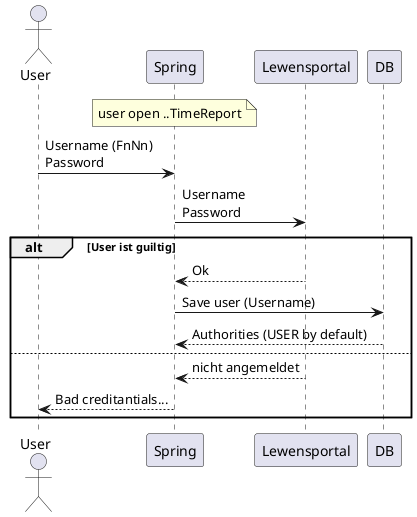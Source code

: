 @startuml
actor User
participant Spring

note over Spring: user open ..TimeReport

User -> Spring: Username (FnNn) \nPassword
Spring -> Lewensportal: Username \nPassword
alt User ist guiltig
	Lewensportal --> Spring: Ok
	Spring -> DB: Save user (Username)
	DB --> Spring: Authorities (USER by default)
else
	Lewensportal --> Spring: nicht angemeldet
	Spring --> User: Bad creditantials...
end




@enduml
